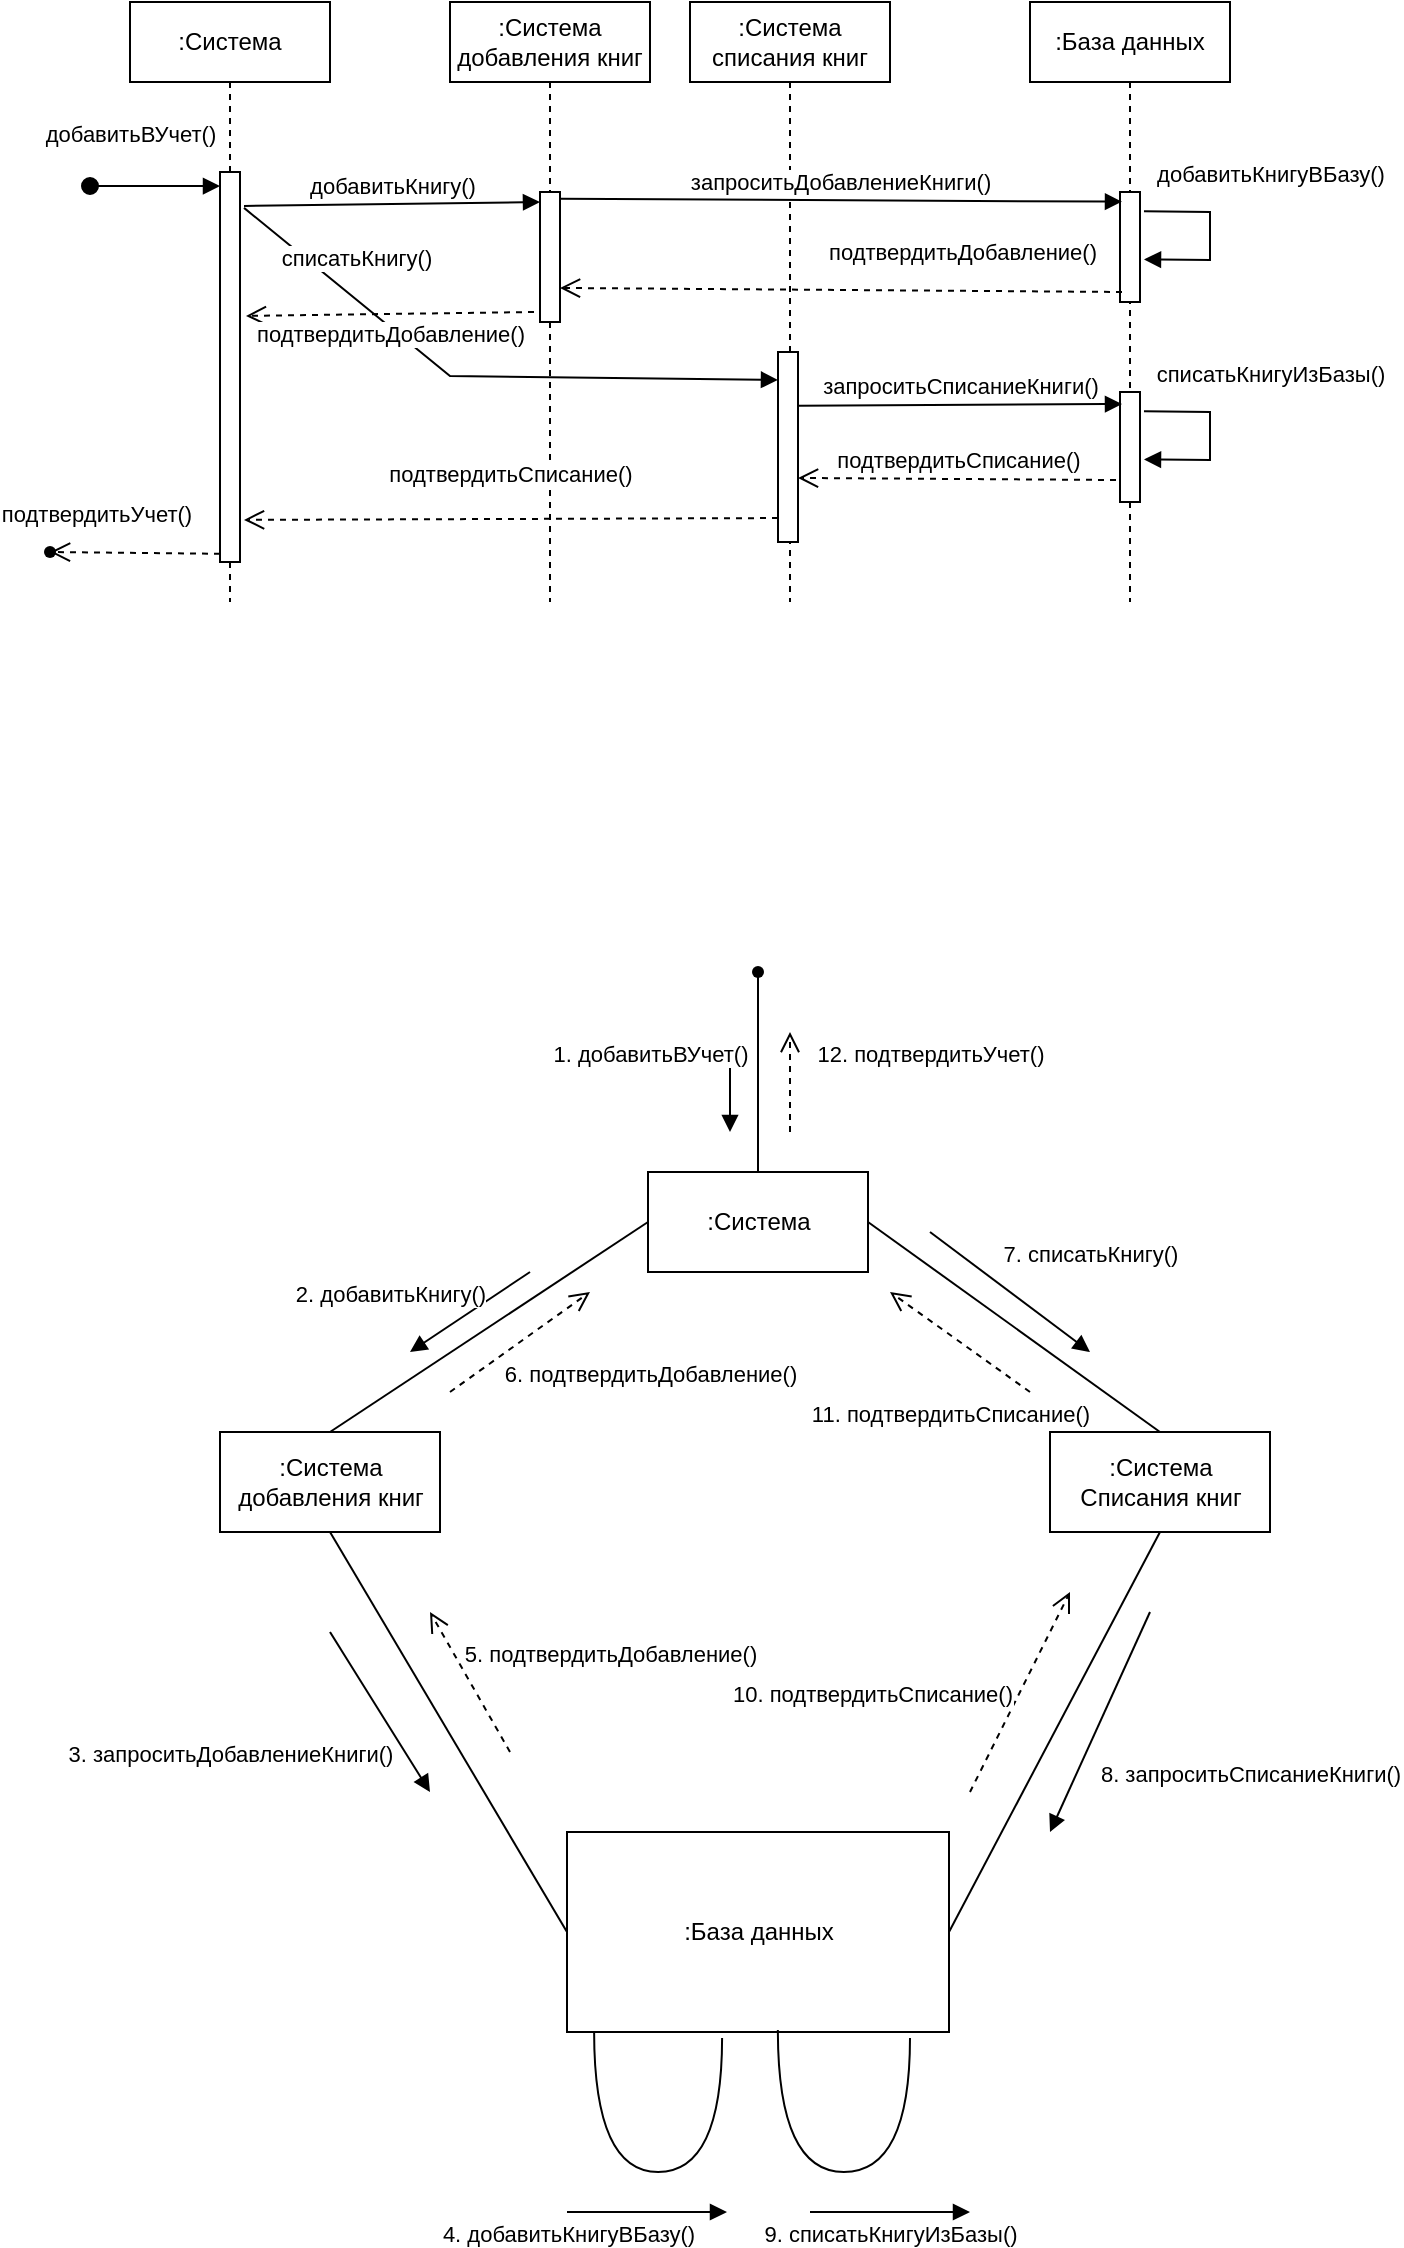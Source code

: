 <mxfile version="20.7.4" type="github">
  <diagram id="tuKGfG5eKeDsHUazF-pp" name="Страница 1">
    <mxGraphModel dx="1294" dy="931" grid="1" gridSize="10" guides="1" tooltips="1" connect="1" arrows="1" fold="1" page="1" pageScale="1" pageWidth="827" pageHeight="1169" math="0" shadow="0">
      <root>
        <mxCell id="0" />
        <mxCell id="1" parent="0" />
        <mxCell id="JLdi7RP3N2sEZm00f1cI-3" value=":Система" style="shape=umlLifeline;perimeter=lifelinePerimeter;whiteSpace=wrap;html=1;container=1;collapsible=0;recursiveResize=0;outlineConnect=0;" parent="1" vertex="1">
          <mxGeometry x="80" y="285" width="100" height="300" as="geometry" />
        </mxCell>
        <mxCell id="JLdi7RP3N2sEZm00f1cI-4" value="" style="html=1;points=[];perimeter=orthogonalPerimeter;" parent="JLdi7RP3N2sEZm00f1cI-3" vertex="1">
          <mxGeometry x="45" y="85" width="10" height="195" as="geometry" />
        </mxCell>
        <mxCell id="JLdi7RP3N2sEZm00f1cI-5" value="добавитьВУчет()" style="html=1;verticalAlign=bottom;startArrow=oval;startFill=1;endArrow=block;startSize=8;rounded=0;entryX=0;entryY=0.036;entryDx=0;entryDy=0;entryPerimeter=0;" parent="1" target="JLdi7RP3N2sEZm00f1cI-4" edge="1">
          <mxGeometry x="-0.385" y="17" width="60" relative="1" as="geometry">
            <mxPoint x="60" y="377" as="sourcePoint" />
            <mxPoint x="160" y="380" as="targetPoint" />
            <mxPoint as="offset" />
          </mxGeometry>
        </mxCell>
        <mxCell id="JLdi7RP3N2sEZm00f1cI-6" value=":Система добавления книг" style="shape=umlLifeline;perimeter=lifelinePerimeter;whiteSpace=wrap;html=1;container=1;collapsible=0;recursiveResize=0;outlineConnect=0;" parent="1" vertex="1">
          <mxGeometry x="240" y="285" width="100" height="300" as="geometry" />
        </mxCell>
        <mxCell id="JLdi7RP3N2sEZm00f1cI-8" value="" style="html=1;points=[];perimeter=orthogonalPerimeter;" parent="JLdi7RP3N2sEZm00f1cI-6" vertex="1">
          <mxGeometry x="45" y="95" width="10" height="65" as="geometry" />
        </mxCell>
        <mxCell id="JLdi7RP3N2sEZm00f1cI-7" value=":Система списания книг" style="shape=umlLifeline;perimeter=lifelinePerimeter;whiteSpace=wrap;html=1;container=1;collapsible=0;recursiveResize=0;outlineConnect=0;" parent="1" vertex="1">
          <mxGeometry x="360" y="285" width="100" height="300" as="geometry" />
        </mxCell>
        <mxCell id="JLdi7RP3N2sEZm00f1cI-11" value="" style="html=1;points=[];perimeter=orthogonalPerimeter;" parent="JLdi7RP3N2sEZm00f1cI-7" vertex="1">
          <mxGeometry x="44" y="175" width="10" height="95" as="geometry" />
        </mxCell>
        <mxCell id="JLdi7RP3N2sEZm00f1cI-9" value="добавитьКнигу()" style="html=1;verticalAlign=bottom;endArrow=block;rounded=0;exitX=1.2;exitY=0.087;exitDx=0;exitDy=0;exitPerimeter=0;entryX=0;entryY=0.077;entryDx=0;entryDy=0;entryPerimeter=0;" parent="1" source="JLdi7RP3N2sEZm00f1cI-4" target="JLdi7RP3N2sEZm00f1cI-8" edge="1">
          <mxGeometry width="80" relative="1" as="geometry">
            <mxPoint x="180" y="380" as="sourcePoint" />
            <mxPoint x="260" y="380" as="targetPoint" />
          </mxGeometry>
        </mxCell>
        <mxCell id="JLdi7RP3N2sEZm00f1cI-12" value="списатьКнигу()" style="html=1;verticalAlign=bottom;endArrow=block;rounded=0;entryX=0;entryY=0.147;entryDx=0;entryDy=0;entryPerimeter=0;exitX=1.2;exitY=0.092;exitDx=0;exitDy=0;exitPerimeter=0;" parent="1" target="JLdi7RP3N2sEZm00f1cI-11" edge="1" source="JLdi7RP3N2sEZm00f1cI-4">
          <mxGeometry x="-0.56" y="9" width="80" relative="1" as="geometry">
            <mxPoint x="230" y="480" as="sourcePoint" />
            <mxPoint x="560" y="400" as="targetPoint" />
            <mxPoint as="offset" />
            <Array as="points">
              <mxPoint x="240" y="472" />
            </Array>
          </mxGeometry>
        </mxCell>
        <mxCell id="JLdi7RP3N2sEZm00f1cI-13" value=":База данных" style="shape=umlLifeline;perimeter=lifelinePerimeter;whiteSpace=wrap;html=1;container=1;collapsible=0;recursiveResize=0;outlineConnect=0;" parent="1" vertex="1">
          <mxGeometry x="530" y="285" width="100" height="300" as="geometry" />
        </mxCell>
        <mxCell id="FKkt8DUy-5Z0HEHGqQdj-4" value="" style="html=1;points=[];perimeter=orthogonalPerimeter;" vertex="1" parent="JLdi7RP3N2sEZm00f1cI-13">
          <mxGeometry x="45" y="95" width="10" height="55" as="geometry" />
        </mxCell>
        <mxCell id="FKkt8DUy-5Z0HEHGqQdj-8" value="добавитьКнигуВБазу()" style="html=1;verticalAlign=bottom;endArrow=block;rounded=0;exitX=1.2;exitY=0.175;exitDx=0;exitDy=0;exitPerimeter=0;entryX=1.2;entryY=0.613;entryDx=0;entryDy=0;entryPerimeter=0;" edge="1" parent="JLdi7RP3N2sEZm00f1cI-13" source="FKkt8DUy-5Z0HEHGqQdj-4" target="FKkt8DUy-5Z0HEHGqQdj-4">
          <mxGeometry x="-0.267" y="32" width="80" relative="1" as="geometry">
            <mxPoint x="120" y="125" as="sourcePoint" />
            <mxPoint x="200" y="125" as="targetPoint" />
            <Array as="points">
              <mxPoint x="90" y="105" />
              <mxPoint x="90" y="129" />
            </Array>
            <mxPoint x="-2" y="-10" as="offset" />
          </mxGeometry>
        </mxCell>
        <mxCell id="FKkt8DUy-5Z0HEHGqQdj-10" value="" style="html=1;points=[];perimeter=orthogonalPerimeter;" vertex="1" parent="JLdi7RP3N2sEZm00f1cI-13">
          <mxGeometry x="45" y="195" width="10" height="55" as="geometry" />
        </mxCell>
        <mxCell id="FKkt8DUy-5Z0HEHGqQdj-11" value="списатьКнигуИзБазы()" style="html=1;verticalAlign=bottom;endArrow=block;rounded=0;exitX=1.2;exitY=0.175;exitDx=0;exitDy=0;exitPerimeter=0;entryX=1.2;entryY=0.613;entryDx=0;entryDy=0;entryPerimeter=0;" edge="1" parent="JLdi7RP3N2sEZm00f1cI-13" source="FKkt8DUy-5Z0HEHGqQdj-10" target="FKkt8DUy-5Z0HEHGqQdj-10">
          <mxGeometry x="-0.267" y="32" width="80" relative="1" as="geometry">
            <mxPoint x="-360" y="-60" as="sourcePoint" />
            <mxPoint x="-280" y="-60" as="targetPoint" />
            <Array as="points">
              <mxPoint x="90" y="205" />
              <mxPoint x="90" y="229" />
            </Array>
            <mxPoint x="-2" y="-10" as="offset" />
          </mxGeometry>
        </mxCell>
        <mxCell id="FKkt8DUy-5Z0HEHGqQdj-5" value="запроситьДобавлениеКниги()" style="html=1;verticalAlign=bottom;endArrow=block;rounded=0;exitX=1;exitY=0.052;exitDx=0;exitDy=0;exitPerimeter=0;entryX=0.1;entryY=0.088;entryDx=0;entryDy=0;entryPerimeter=0;" edge="1" parent="1" source="JLdi7RP3N2sEZm00f1cI-8" target="FKkt8DUy-5Z0HEHGqQdj-4">
          <mxGeometry width="80" relative="1" as="geometry">
            <mxPoint x="370" y="480" as="sourcePoint" />
            <mxPoint x="510" y="388" as="targetPoint" />
          </mxGeometry>
        </mxCell>
        <mxCell id="FKkt8DUy-5Z0HEHGqQdj-9" value="подтвердитьДобавление()" style="html=1;verticalAlign=bottom;endArrow=open;dashed=1;endSize=8;rounded=0;exitX=0.1;exitY=0.909;exitDx=0;exitDy=0;exitPerimeter=0;entryX=1;entryY=0.738;entryDx=0;entryDy=0;entryPerimeter=0;" edge="1" parent="1" source="FKkt8DUy-5Z0HEHGqQdj-4" target="JLdi7RP3N2sEZm00f1cI-8">
          <mxGeometry x="-0.429" y="-10" relative="1" as="geometry">
            <mxPoint x="460" y="670" as="sourcePoint" />
            <mxPoint x="300" y="430" as="targetPoint" />
            <Array as="points" />
            <mxPoint as="offset" />
          </mxGeometry>
        </mxCell>
        <mxCell id="FKkt8DUy-5Z0HEHGqQdj-12" value="запроситьСписаниеКниги()" style="html=1;verticalAlign=bottom;endArrow=block;rounded=0;entryX=0.1;entryY=0.109;entryDx=0;entryDy=0;entryPerimeter=0;exitX=0.54;exitY=0.673;exitDx=0;exitDy=0;exitPerimeter=0;" edge="1" parent="1" source="JLdi7RP3N2sEZm00f1cI-7" target="FKkt8DUy-5Z0HEHGqQdj-10">
          <mxGeometry width="80" relative="1" as="geometry">
            <mxPoint x="420" y="490" as="sourcePoint" />
            <mxPoint x="450" y="480" as="targetPoint" />
          </mxGeometry>
        </mxCell>
        <mxCell id="FKkt8DUy-5Z0HEHGqQdj-13" value="подтвердитьСписание()" style="html=1;verticalAlign=bottom;endArrow=open;dashed=1;endSize=8;rounded=0;exitX=-0.2;exitY=0.8;exitDx=0;exitDy=0;exitPerimeter=0;entryX=1;entryY=0.663;entryDx=0;entryDy=0;entryPerimeter=0;" edge="1" parent="1" source="FKkt8DUy-5Z0HEHGqQdj-10" target="JLdi7RP3N2sEZm00f1cI-11">
          <mxGeometry relative="1" as="geometry">
            <mxPoint x="450" y="480" as="sourcePoint" />
            <mxPoint x="370" y="480" as="targetPoint" />
          </mxGeometry>
        </mxCell>
        <mxCell id="FKkt8DUy-5Z0HEHGqQdj-14" value="подтвердитьДобавление()" style="html=1;verticalAlign=bottom;endArrow=open;dashed=1;endSize=8;rounded=0;exitX=-0.3;exitY=0.923;exitDx=0;exitDy=0;exitPerimeter=0;entryX=1.3;entryY=0.369;entryDx=0;entryDy=0;entryPerimeter=0;" edge="1" parent="1" source="JLdi7RP3N2sEZm00f1cI-8" target="JLdi7RP3N2sEZm00f1cI-4">
          <mxGeometry x="0.004" y="19" relative="1" as="geometry">
            <mxPoint x="250" y="660" as="sourcePoint" />
            <mxPoint x="170" y="660" as="targetPoint" />
            <mxPoint as="offset" />
          </mxGeometry>
        </mxCell>
        <mxCell id="FKkt8DUy-5Z0HEHGqQdj-15" value="подтвердитьСписание()" style="html=1;verticalAlign=bottom;endArrow=open;dashed=1;endSize=8;rounded=0;exitX=0;exitY=0.874;exitDx=0;exitDy=0;exitPerimeter=0;entryX=1.2;entryY=0.892;entryDx=0;entryDy=0;entryPerimeter=0;" edge="1" parent="1" source="JLdi7RP3N2sEZm00f1cI-11" target="JLdi7RP3N2sEZm00f1cI-4">
          <mxGeometry x="0.003" y="-13" relative="1" as="geometry">
            <mxPoint x="320" y="690" as="sourcePoint" />
            <mxPoint x="240" y="690" as="targetPoint" />
            <mxPoint as="offset" />
          </mxGeometry>
        </mxCell>
        <mxCell id="FKkt8DUy-5Z0HEHGqQdj-19" value="подтвердитьУчет()" style="html=1;verticalAlign=bottom;endArrow=open;dashed=1;endSize=8;rounded=0;exitX=0;exitY=0.979;exitDx=0;exitDy=0;exitPerimeter=0;entryX=1.15;entryY=0.575;entryDx=0;entryDy=0;entryPerimeter=0;" edge="1" parent="1" source="JLdi7RP3N2sEZm00f1cI-4" target="FKkt8DUy-5Z0HEHGqQdj-20">
          <mxGeometry x="0.47" y="-10" relative="1" as="geometry">
            <mxPoint x="120" y="560" as="sourcePoint" />
            <mxPoint x="50" y="560" as="targetPoint" />
            <mxPoint as="offset" />
          </mxGeometry>
        </mxCell>
        <mxCell id="FKkt8DUy-5Z0HEHGqQdj-20" value="" style="shape=waypoint;sketch=0;fillStyle=solid;size=6;pointerEvents=1;points=[];fillColor=none;resizable=0;rotatable=0;perimeter=centerPerimeter;snapToPoint=1;" vertex="1" parent="1">
          <mxGeometry x="20" y="540" width="40" height="40" as="geometry" />
        </mxCell>
        <mxCell id="FKkt8DUy-5Z0HEHGqQdj-25" value="" style="shape=waypoint;sketch=0;fillStyle=solid;size=6;pointerEvents=1;points=[];fillColor=none;resizable=0;rotatable=0;perimeter=centerPerimeter;snapToPoint=1;" vertex="1" parent="1">
          <mxGeometry x="374" y="750" width="40" height="40" as="geometry" />
        </mxCell>
        <mxCell id="FKkt8DUy-5Z0HEHGqQdj-26" value=":Система" style="html=1;" vertex="1" parent="1">
          <mxGeometry x="339" y="870" width="110" height="50" as="geometry" />
        </mxCell>
        <mxCell id="FKkt8DUy-5Z0HEHGqQdj-27" value="" style="endArrow=none;html=1;rounded=0;exitX=0.5;exitY=0;exitDx=0;exitDy=0;entryX=0.525;entryY=1.075;entryDx=0;entryDy=0;entryPerimeter=0;" edge="1" parent="1" source="FKkt8DUy-5Z0HEHGqQdj-26" target="FKkt8DUy-5Z0HEHGqQdj-25">
          <mxGeometry width="50" height="50" relative="1" as="geometry">
            <mxPoint x="390" y="700" as="sourcePoint" />
            <mxPoint x="440" y="650" as="targetPoint" />
          </mxGeometry>
        </mxCell>
        <mxCell id="FKkt8DUy-5Z0HEHGqQdj-28" value="1. добавитьВУчет()" style="html=1;verticalAlign=bottom;endArrow=block;rounded=0;" edge="1" parent="1">
          <mxGeometry x="-0.5" y="-40" width="80" relative="1" as="geometry">
            <mxPoint x="380" y="810" as="sourcePoint" />
            <mxPoint x="380" y="850" as="targetPoint" />
            <mxPoint as="offset" />
          </mxGeometry>
        </mxCell>
        <mxCell id="FKkt8DUy-5Z0HEHGqQdj-29" value="12. подтвердитьУчет()" style="html=1;verticalAlign=bottom;endArrow=open;dashed=1;endSize=8;rounded=0;" edge="1" parent="1">
          <mxGeometry x="0.2" y="-70" relative="1" as="geometry">
            <mxPoint x="410" y="850" as="sourcePoint" />
            <mxPoint x="410" y="800" as="targetPoint" />
            <mxPoint as="offset" />
          </mxGeometry>
        </mxCell>
        <mxCell id="FKkt8DUy-5Z0HEHGqQdj-30" value=":Система &lt;br&gt;добавления книг" style="html=1;" vertex="1" parent="1">
          <mxGeometry x="125" y="1000" width="110" height="50" as="geometry" />
        </mxCell>
        <mxCell id="FKkt8DUy-5Z0HEHGqQdj-31" value="" style="endArrow=none;html=1;rounded=0;exitX=0.5;exitY=0;exitDx=0;exitDy=0;entryX=0;entryY=0.5;entryDx=0;entryDy=0;" edge="1" parent="1" source="FKkt8DUy-5Z0HEHGqQdj-30" target="FKkt8DUy-5Z0HEHGqQdj-26">
          <mxGeometry width="50" height="50" relative="1" as="geometry">
            <mxPoint x="180" y="960" as="sourcePoint" />
            <mxPoint x="230" y="910" as="targetPoint" />
          </mxGeometry>
        </mxCell>
        <mxCell id="FKkt8DUy-5Z0HEHGqQdj-32" value=":База данных" style="html=1;" vertex="1" parent="1">
          <mxGeometry x="298.5" y="1200" width="191" height="100" as="geometry" />
        </mxCell>
        <mxCell id="FKkt8DUy-5Z0HEHGqQdj-33" value="" style="endArrow=none;html=1;rounded=0;entryX=0.5;entryY=1;entryDx=0;entryDy=0;exitX=0;exitY=0.5;exitDx=0;exitDy=0;" edge="1" parent="1" source="FKkt8DUy-5Z0HEHGqQdj-32" target="FKkt8DUy-5Z0HEHGqQdj-30">
          <mxGeometry width="50" height="50" relative="1" as="geometry">
            <mxPoint x="170" y="1210" as="sourcePoint" />
            <mxPoint x="220" y="1160" as="targetPoint" />
          </mxGeometry>
        </mxCell>
        <mxCell id="FKkt8DUy-5Z0HEHGqQdj-35" value="" style="endArrow=none;html=1;rounded=0;edgeStyle=orthogonalEdgeStyle;curved=1;exitX=0.071;exitY=1;exitDx=0;exitDy=0;exitPerimeter=0;entryX=0.406;entryY=1.03;entryDx=0;entryDy=0;entryPerimeter=0;" edge="1" parent="1" source="FKkt8DUy-5Z0HEHGqQdj-32" target="FKkt8DUy-5Z0HEHGqQdj-32">
          <mxGeometry width="50" height="50" relative="1" as="geometry">
            <mxPoint x="330" y="1410" as="sourcePoint" />
            <mxPoint x="360" y="1400" as="targetPoint" />
            <Array as="points">
              <mxPoint x="312" y="1370" />
              <mxPoint x="376" y="1370" />
            </Array>
          </mxGeometry>
        </mxCell>
        <mxCell id="FKkt8DUy-5Z0HEHGqQdj-36" value="" style="endArrow=none;html=1;rounded=0;edgeStyle=orthogonalEdgeStyle;curved=1;exitX=0.552;exitY=0.99;exitDx=0;exitDy=0;exitPerimeter=0;entryX=0.903;entryY=1.03;entryDx=0;entryDy=0;entryPerimeter=0;" edge="1" parent="1" source="FKkt8DUy-5Z0HEHGqQdj-32" target="FKkt8DUy-5Z0HEHGqQdj-32">
          <mxGeometry width="50" height="50" relative="1" as="geometry">
            <mxPoint x="414.001" y="1310" as="sourcePoint" />
            <mxPoint x="477.986" y="1313" as="targetPoint" />
            <Array as="points">
              <mxPoint x="404" y="1370" />
              <mxPoint x="470" y="1370" />
            </Array>
          </mxGeometry>
        </mxCell>
        <mxCell id="FKkt8DUy-5Z0HEHGqQdj-37" value=":Система &lt;br&gt;Списания книг" style="html=1;" vertex="1" parent="1">
          <mxGeometry x="540" y="1000" width="110" height="50" as="geometry" />
        </mxCell>
        <mxCell id="FKkt8DUy-5Z0HEHGqQdj-38" value="" style="endArrow=none;html=1;rounded=0;curved=1;exitX=1;exitY=0.5;exitDx=0;exitDy=0;entryX=0.5;entryY=1;entryDx=0;entryDy=0;" edge="1" parent="1" source="FKkt8DUy-5Z0HEHGqQdj-32" target="FKkt8DUy-5Z0HEHGqQdj-37">
          <mxGeometry width="50" height="50" relative="1" as="geometry">
            <mxPoint x="390" y="1110" as="sourcePoint" />
            <mxPoint x="440" y="1060" as="targetPoint" />
          </mxGeometry>
        </mxCell>
        <mxCell id="FKkt8DUy-5Z0HEHGqQdj-39" value="" style="endArrow=none;html=1;rounded=0;curved=1;exitX=0.5;exitY=0;exitDx=0;exitDy=0;entryX=1;entryY=0.5;entryDx=0;entryDy=0;" edge="1" parent="1" source="FKkt8DUy-5Z0HEHGqQdj-37" target="FKkt8DUy-5Z0HEHGqQdj-26">
          <mxGeometry width="50" height="50" relative="1" as="geometry">
            <mxPoint x="570" y="960" as="sourcePoint" />
            <mxPoint x="620" y="910" as="targetPoint" />
          </mxGeometry>
        </mxCell>
        <mxCell id="FKkt8DUy-5Z0HEHGqQdj-40" value="2. добавитьКнигу()" style="html=1;verticalAlign=bottom;endArrow=block;rounded=0;curved=1;" edge="1" parent="1">
          <mxGeometry x="0.923" y="-22" width="80" relative="1" as="geometry">
            <mxPoint x="280" y="920" as="sourcePoint" />
            <mxPoint x="220" y="960" as="targetPoint" />
            <mxPoint as="offset" />
          </mxGeometry>
        </mxCell>
        <mxCell id="FKkt8DUy-5Z0HEHGqQdj-41" value="3. запроситьДобавлениеКниги()" style="html=1;verticalAlign=bottom;endArrow=block;rounded=0;curved=1;" edge="1" parent="1">
          <mxGeometry x="-0.303" y="-79" width="80" relative="1" as="geometry">
            <mxPoint x="180" y="1100" as="sourcePoint" />
            <mxPoint x="230" y="1180" as="targetPoint" />
            <mxPoint as="offset" />
          </mxGeometry>
        </mxCell>
        <mxCell id="FKkt8DUy-5Z0HEHGqQdj-42" value="4. добавитьКнигуВБазу()" style="html=1;verticalAlign=bottom;endArrow=block;rounded=0;curved=1;" edge="1" parent="1">
          <mxGeometry x="-1" y="-20" width="80" relative="1" as="geometry">
            <mxPoint x="298.5" y="1390" as="sourcePoint" />
            <mxPoint x="378.5" y="1390" as="targetPoint" />
            <mxPoint as="offset" />
          </mxGeometry>
        </mxCell>
        <mxCell id="FKkt8DUy-5Z0HEHGqQdj-43" value="5. подтвердитьДобавление()" style="html=1;verticalAlign=bottom;endArrow=open;dashed=1;endSize=8;rounded=0;curved=1;" edge="1" parent="1">
          <mxGeometry x="-0.754" y="-63" relative="1" as="geometry">
            <mxPoint x="270" y="1160" as="sourcePoint" />
            <mxPoint x="230" y="1090" as="targetPoint" />
            <mxPoint as="offset" />
          </mxGeometry>
        </mxCell>
        <mxCell id="FKkt8DUy-5Z0HEHGqQdj-44" value="6. подтвердитьДобавление()" style="html=1;verticalAlign=bottom;endArrow=open;dashed=1;endSize=8;rounded=0;curved=1;" edge="1" parent="1">
          <mxGeometry x="0.892" y="-58" relative="1" as="geometry">
            <mxPoint x="240" y="980" as="sourcePoint" />
            <mxPoint x="310" y="930" as="targetPoint" />
            <mxPoint as="offset" />
          </mxGeometry>
        </mxCell>
        <mxCell id="FKkt8DUy-5Z0HEHGqQdj-45" value="7. списатьКнигу()" style="html=1;verticalAlign=bottom;endArrow=block;rounded=0;curved=1;" edge="1" parent="1">
          <mxGeometry x="0.52" y="32" width="80" relative="1" as="geometry">
            <mxPoint x="480" y="900" as="sourcePoint" />
            <mxPoint x="560" y="960" as="targetPoint" />
            <mxPoint as="offset" />
          </mxGeometry>
        </mxCell>
        <mxCell id="FKkt8DUy-5Z0HEHGqQdj-46" value="8. запроситьСписаниеКниги()" style="html=1;verticalAlign=bottom;endArrow=block;rounded=0;curved=1;" edge="1" parent="1">
          <mxGeometry x="0.014" y="83" width="80" relative="1" as="geometry">
            <mxPoint x="590" y="1090" as="sourcePoint" />
            <mxPoint x="540" y="1200" as="targetPoint" />
            <mxPoint as="offset" />
          </mxGeometry>
        </mxCell>
        <mxCell id="FKkt8DUy-5Z0HEHGqQdj-47" value="9. списатьКнигуИзБазы()" style="html=1;verticalAlign=bottom;endArrow=block;rounded=0;curved=1;" edge="1" parent="1">
          <mxGeometry y="-20" width="80" relative="1" as="geometry">
            <mxPoint x="420" y="1390" as="sourcePoint" />
            <mxPoint x="500" y="1390" as="targetPoint" />
            <mxPoint as="offset" />
          </mxGeometry>
        </mxCell>
        <mxCell id="FKkt8DUy-5Z0HEHGqQdj-48" value="10. подтвердитьСписание()" style="html=1;verticalAlign=bottom;endArrow=open;dashed=1;endSize=8;rounded=0;curved=1;" edge="1" parent="1">
          <mxGeometry x="-0.76" y="63" relative="1" as="geometry">
            <mxPoint x="500" y="1180" as="sourcePoint" />
            <mxPoint x="550" y="1080" as="targetPoint" />
            <mxPoint x="1" as="offset" />
          </mxGeometry>
        </mxCell>
        <mxCell id="FKkt8DUy-5Z0HEHGqQdj-49" value="11. подтвердитьСписание()" style="html=1;verticalAlign=bottom;endArrow=open;dashed=1;endSize=8;rounded=0;curved=1;" edge="1" parent="1">
          <mxGeometry x="-0.513" y="40" relative="1" as="geometry">
            <mxPoint x="530" y="980" as="sourcePoint" />
            <mxPoint x="460" y="930" as="targetPoint" />
            <mxPoint as="offset" />
          </mxGeometry>
        </mxCell>
      </root>
    </mxGraphModel>
  </diagram>
</mxfile>
